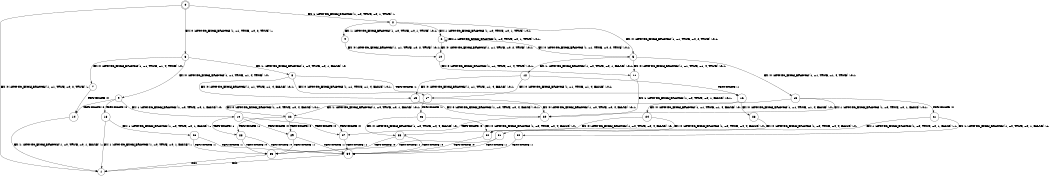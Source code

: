 digraph BCG {
size = "7, 10.5";
center = TRUE;
node [shape = circle];
0 [peripheries = 2];
0 -> 1 [label = "EX !0 !ATOMIC_EXCH_BRANCH (1, +1, TRUE, +0, 2, TRUE) !::"];
0 -> 2 [label = "EX !1 !ATOMIC_EXCH_BRANCH (1, +0, TRUE, +0, 1, TRUE) !::"];
0 -> 3 [label = "EX !0 !ATOMIC_EXCH_BRANCH (1, +1, TRUE, +0, 2, TRUE) !::"];
2 -> 4 [label = "EX !1 !ATOMIC_EXCH_BRANCH (1, +0, TRUE, +0, 1, TRUE) !:0:1:"];
2 -> 5 [label = "EX !0 !ATOMIC_EXCH_BRANCH (1, +1, TRUE, +0, 2, TRUE) !:0:1:"];
2 -> 6 [label = "EX !1 !ATOMIC_EXCH_BRANCH (1, +0, TRUE, +0, 1, TRUE) !:0:1:"];
3 -> 7 [label = "EX !0 !ATOMIC_EXCH_BRANCH (1, +1, TRUE, +1, 4, TRUE) !:0:"];
3 -> 8 [label = "EX !1 !ATOMIC_EXCH_BRANCH (1, +0, TRUE, +0, 1, FALSE) !:0:"];
3 -> 9 [label = "EX !0 !ATOMIC_EXCH_BRANCH (1, +1, TRUE, +1, 4, TRUE) !:0:"];
4 -> 10 [label = "EX !0 !ATOMIC_EXCH_BRANCH (1, +1, TRUE, +0, 2, TRUE) !:0:1:"];
5 -> 11 [label = "EX !0 !ATOMIC_EXCH_BRANCH (1, +1, TRUE, +1, 4, TRUE) !:0:1:"];
5 -> 12 [label = "EX !1 !ATOMIC_EXCH_BRANCH (1, +0, TRUE, +0, 1, FALSE) !:0:1:"];
5 -> 13 [label = "EX !0 !ATOMIC_EXCH_BRANCH (1, +1, TRUE, +1, 4, TRUE) !:0:1:"];
6 -> 10 [label = "EX !0 !ATOMIC_EXCH_BRANCH (1, +1, TRUE, +0, 2, TRUE) !:0:1:"];
6 -> 5 [label = "EX !0 !ATOMIC_EXCH_BRANCH (1, +1, TRUE, +0, 2, TRUE) !:0:1:"];
6 -> 6 [label = "EX !1 !ATOMIC_EXCH_BRANCH (1, +0, TRUE, +0, 1, TRUE) !:0:1:"];
7 -> 14 [label = "TERMINATE !0"];
8 -> 15 [label = "EX !0 !ATOMIC_EXCH_BRANCH (1, +1, TRUE, +1, 4, FALSE) !:0:1:"];
8 -> 16 [label = "TERMINATE !1"];
8 -> 17 [label = "EX !0 !ATOMIC_EXCH_BRANCH (1, +1, TRUE, +1, 4, FALSE) !:0:1:"];
9 -> 14 [label = "TERMINATE !0"];
9 -> 18 [label = "TERMINATE !0"];
9 -> 19 [label = "EX !1 !ATOMIC_EXCH_BRANCH (1, +0, TRUE, +0, 1, FALSE) !:0:"];
10 -> 11 [label = "EX !0 !ATOMIC_EXCH_BRANCH (1, +1, TRUE, +1, 4, TRUE) !:0:1:"];
11 -> 20 [label = "EX !1 !ATOMIC_EXCH_BRANCH (1, +0, TRUE, +0, 1, FALSE) !:0:1:"];
12 -> 15 [label = "EX !0 !ATOMIC_EXCH_BRANCH (1, +1, TRUE, +1, 4, FALSE) !:0:1:"];
12 -> 16 [label = "TERMINATE !1"];
12 -> 17 [label = "EX !0 !ATOMIC_EXCH_BRANCH (1, +1, TRUE, +1, 4, FALSE) !:0:1:"];
13 -> 20 [label = "EX !1 !ATOMIC_EXCH_BRANCH (1, +0, TRUE, +0, 1, FALSE) !:0:1:"];
13 -> 21 [label = "TERMINATE !0"];
13 -> 22 [label = "EX !1 !ATOMIC_EXCH_BRANCH (1, +0, TRUE, +0, 1, FALSE) !:0:1:"];
14 -> 1 [label = "EX !1 !ATOMIC_EXCH_BRANCH (1, +0, TRUE, +0, 1, FALSE) !::"];
15 -> 20 [label = "EX !0 !ATOMIC_EXCH_BRANCH (1, +0, TRUE, +0, 4, FALSE) !:0:1:"];
16 -> 23 [label = "EX !0 !ATOMIC_EXCH_BRANCH (1, +1, TRUE, +1, 4, FALSE) !:0:"];
16 -> 24 [label = "EX !0 !ATOMIC_EXCH_BRANCH (1, +1, TRUE, +1, 4, FALSE) !:0:"];
17 -> 20 [label = "EX !0 !ATOMIC_EXCH_BRANCH (1, +0, TRUE, +0, 4, FALSE) !:0:1:"];
17 -> 25 [label = "TERMINATE !1"];
17 -> 22 [label = "EX !0 !ATOMIC_EXCH_BRANCH (1, +0, TRUE, +0, 4, FALSE) !:0:1:"];
18 -> 1 [label = "EX !1 !ATOMIC_EXCH_BRANCH (1, +0, TRUE, +0, 1, FALSE) !::"];
18 -> 26 [label = "EX !1 !ATOMIC_EXCH_BRANCH (1, +0, TRUE, +0, 1, FALSE) !::"];
19 -> 27 [label = "TERMINATE !0"];
19 -> 28 [label = "TERMINATE !1"];
19 -> 29 [label = "TERMINATE !0"];
20 -> 27 [label = "TERMINATE !0"];
21 -> 30 [label = "EX !1 !ATOMIC_EXCH_BRANCH (1, +0, TRUE, +0, 1, FALSE) !:1:"];
21 -> 31 [label = "EX !1 !ATOMIC_EXCH_BRANCH (1, +0, TRUE, +0, 1, FALSE) !:1:"];
22 -> 27 [label = "TERMINATE !0"];
22 -> 28 [label = "TERMINATE !1"];
22 -> 29 [label = "TERMINATE !0"];
23 -> 32 [label = "EX !0 !ATOMIC_EXCH_BRANCH (1, +0, TRUE, +0, 4, FALSE) !:0:"];
24 -> 32 [label = "EX !0 !ATOMIC_EXCH_BRANCH (1, +0, TRUE, +0, 4, FALSE) !:0:"];
24 -> 33 [label = "EX !0 !ATOMIC_EXCH_BRANCH (1, +0, TRUE, +0, 4, FALSE) !:0:"];
25 -> 32 [label = "EX !0 !ATOMIC_EXCH_BRANCH (1, +0, TRUE, +0, 4, FALSE) !:0:"];
25 -> 33 [label = "EX !0 !ATOMIC_EXCH_BRANCH (1, +0, TRUE, +0, 4, FALSE) !:0:"];
26 -> 34 [label = "TERMINATE !1"];
26 -> 35 [label = "TERMINATE !1"];
27 -> 34 [label = "TERMINATE !1"];
28 -> 34 [label = "TERMINATE !0"];
28 -> 35 [label = "TERMINATE !0"];
29 -> 34 [label = "TERMINATE !1"];
29 -> 35 [label = "TERMINATE !1"];
30 -> 34 [label = "TERMINATE !1"];
31 -> 34 [label = "TERMINATE !1"];
31 -> 35 [label = "TERMINATE !1"];
32 -> 34 [label = "TERMINATE !0"];
33 -> 34 [label = "TERMINATE !0"];
33 -> 35 [label = "TERMINATE !0"];
34 -> 1 [label = "exit"];
35 -> 1 [label = "exit"];
}

